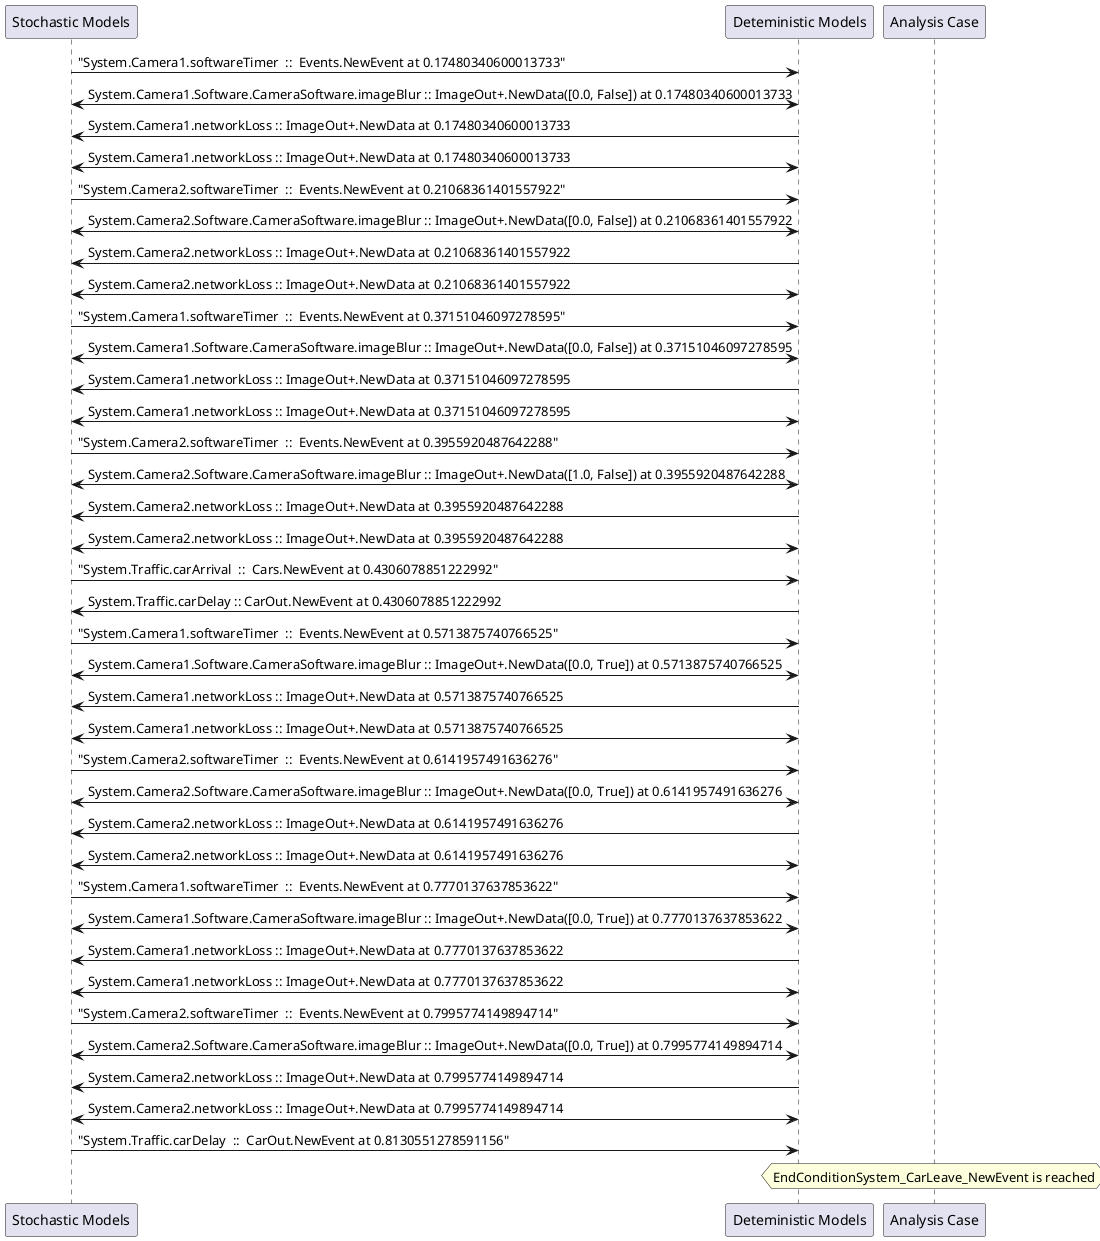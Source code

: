 
	@startuml
	participant "Stochastic Models" as stochmodel
	participant "Deteministic Models" as detmodel
	participant "Analysis Case" as analysis
	{16091_stop} stochmodel -> detmodel : "System.Camera1.softwareTimer  ::  Events.NewEvent at 0.17480340600013733"
detmodel <-> stochmodel : System.Camera1.Software.CameraSoftware.imageBlur :: ImageOut+.NewData([0.0, False]) at 0.17480340600013733
detmodel -> stochmodel : System.Camera1.networkLoss :: ImageOut+.NewData at 0.17480340600013733
detmodel <-> stochmodel : System.Camera1.networkLoss :: ImageOut+.NewData at 0.17480340600013733
{16107_stop} stochmodel -> detmodel : "System.Camera2.softwareTimer  ::  Events.NewEvent at 0.21068361401557922"
detmodel <-> stochmodel : System.Camera2.Software.CameraSoftware.imageBlur :: ImageOut+.NewData([0.0, False]) at 0.21068361401557922
detmodel -> stochmodel : System.Camera2.networkLoss :: ImageOut+.NewData at 0.21068361401557922
detmodel <-> stochmodel : System.Camera2.networkLoss :: ImageOut+.NewData at 0.21068361401557922
{16092_stop} stochmodel -> detmodel : "System.Camera1.softwareTimer  ::  Events.NewEvent at 0.37151046097278595"
detmodel <-> stochmodel : System.Camera1.Software.CameraSoftware.imageBlur :: ImageOut+.NewData([0.0, False]) at 0.37151046097278595
detmodel -> stochmodel : System.Camera1.networkLoss :: ImageOut+.NewData at 0.37151046097278595
detmodel <-> stochmodel : System.Camera1.networkLoss :: ImageOut+.NewData at 0.37151046097278595
{16108_stop} stochmodel -> detmodel : "System.Camera2.softwareTimer  ::  Events.NewEvent at 0.3955920487642288"
detmodel <-> stochmodel : System.Camera2.Software.CameraSoftware.imageBlur :: ImageOut+.NewData([1.0, False]) at 0.3955920487642288
detmodel -> stochmodel : System.Camera2.networkLoss :: ImageOut+.NewData at 0.3955920487642288
detmodel <-> stochmodel : System.Camera2.networkLoss :: ImageOut+.NewData at 0.3955920487642288
{16122_stop} stochmodel -> detmodel : "System.Traffic.carArrival  ::  Cars.NewEvent at 0.4306078851222992"
{16131_start} detmodel -> stochmodel : System.Traffic.carDelay :: CarOut.NewEvent at 0.4306078851222992
{16093_stop} stochmodel -> detmodel : "System.Camera1.softwareTimer  ::  Events.NewEvent at 0.5713875740766525"
detmodel <-> stochmodel : System.Camera1.Software.CameraSoftware.imageBlur :: ImageOut+.NewData([0.0, True]) at 0.5713875740766525
detmodel -> stochmodel : System.Camera1.networkLoss :: ImageOut+.NewData at 0.5713875740766525
detmodel <-> stochmodel : System.Camera1.networkLoss :: ImageOut+.NewData at 0.5713875740766525
{16109_stop} stochmodel -> detmodel : "System.Camera2.softwareTimer  ::  Events.NewEvent at 0.6141957491636276"
detmodel <-> stochmodel : System.Camera2.Software.CameraSoftware.imageBlur :: ImageOut+.NewData([0.0, True]) at 0.6141957491636276
detmodel -> stochmodel : System.Camera2.networkLoss :: ImageOut+.NewData at 0.6141957491636276
detmodel <-> stochmodel : System.Camera2.networkLoss :: ImageOut+.NewData at 0.6141957491636276
{16094_stop} stochmodel -> detmodel : "System.Camera1.softwareTimer  ::  Events.NewEvent at 0.7770137637853622"
detmodel <-> stochmodel : System.Camera1.Software.CameraSoftware.imageBlur :: ImageOut+.NewData([0.0, True]) at 0.7770137637853622
detmodel -> stochmodel : System.Camera1.networkLoss :: ImageOut+.NewData at 0.7770137637853622
detmodel <-> stochmodel : System.Camera1.networkLoss :: ImageOut+.NewData at 0.7770137637853622
{16110_stop} stochmodel -> detmodel : "System.Camera2.softwareTimer  ::  Events.NewEvent at 0.7995774149894714"
detmodel <-> stochmodel : System.Camera2.Software.CameraSoftware.imageBlur :: ImageOut+.NewData([0.0, True]) at 0.7995774149894714
detmodel -> stochmodel : System.Camera2.networkLoss :: ImageOut+.NewData at 0.7995774149894714
detmodel <-> stochmodel : System.Camera2.networkLoss :: ImageOut+.NewData at 0.7995774149894714
{16131_stop} stochmodel -> detmodel : "System.Traffic.carDelay  ::  CarOut.NewEvent at 0.8130551278591156"
{16131_start} <-> {16131_stop} : delay
hnote over analysis 
EndConditionSystem_CarLeave_NewEvent is reached
endnote
@enduml